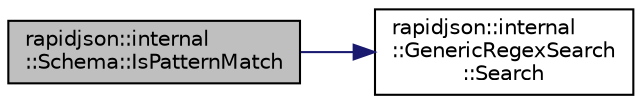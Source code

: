 digraph "rapidjson::internal::Schema::IsPatternMatch"
{
 // INTERACTIVE_SVG=YES
 // LATEX_PDF_SIZE
  edge [fontname="Helvetica",fontsize="10",labelfontname="Helvetica",labelfontsize="10"];
  node [fontname="Helvetica",fontsize="10",shape=record];
  rankdir="LR";
  Node164 [label="rapidjson::internal\l::Schema::IsPatternMatch",height=0.2,width=0.4,color="black", fillcolor="grey75", style="filled", fontcolor="black",tooltip=" "];
  Node164 -> Node165 [color="midnightblue",fontsize="10",style="solid",fontname="Helvetica"];
  Node165 [label="rapidjson::internal\l::GenericRegexSearch\l::Search",height=0.2,width=0.4,color="black", fillcolor="white", style="filled",URL="$classrapidjson_1_1internal_1_1_generic_regex_search.html#a7d048ecaaad22d0bdfa2d093dd7fcc42",tooltip=" "];
}
